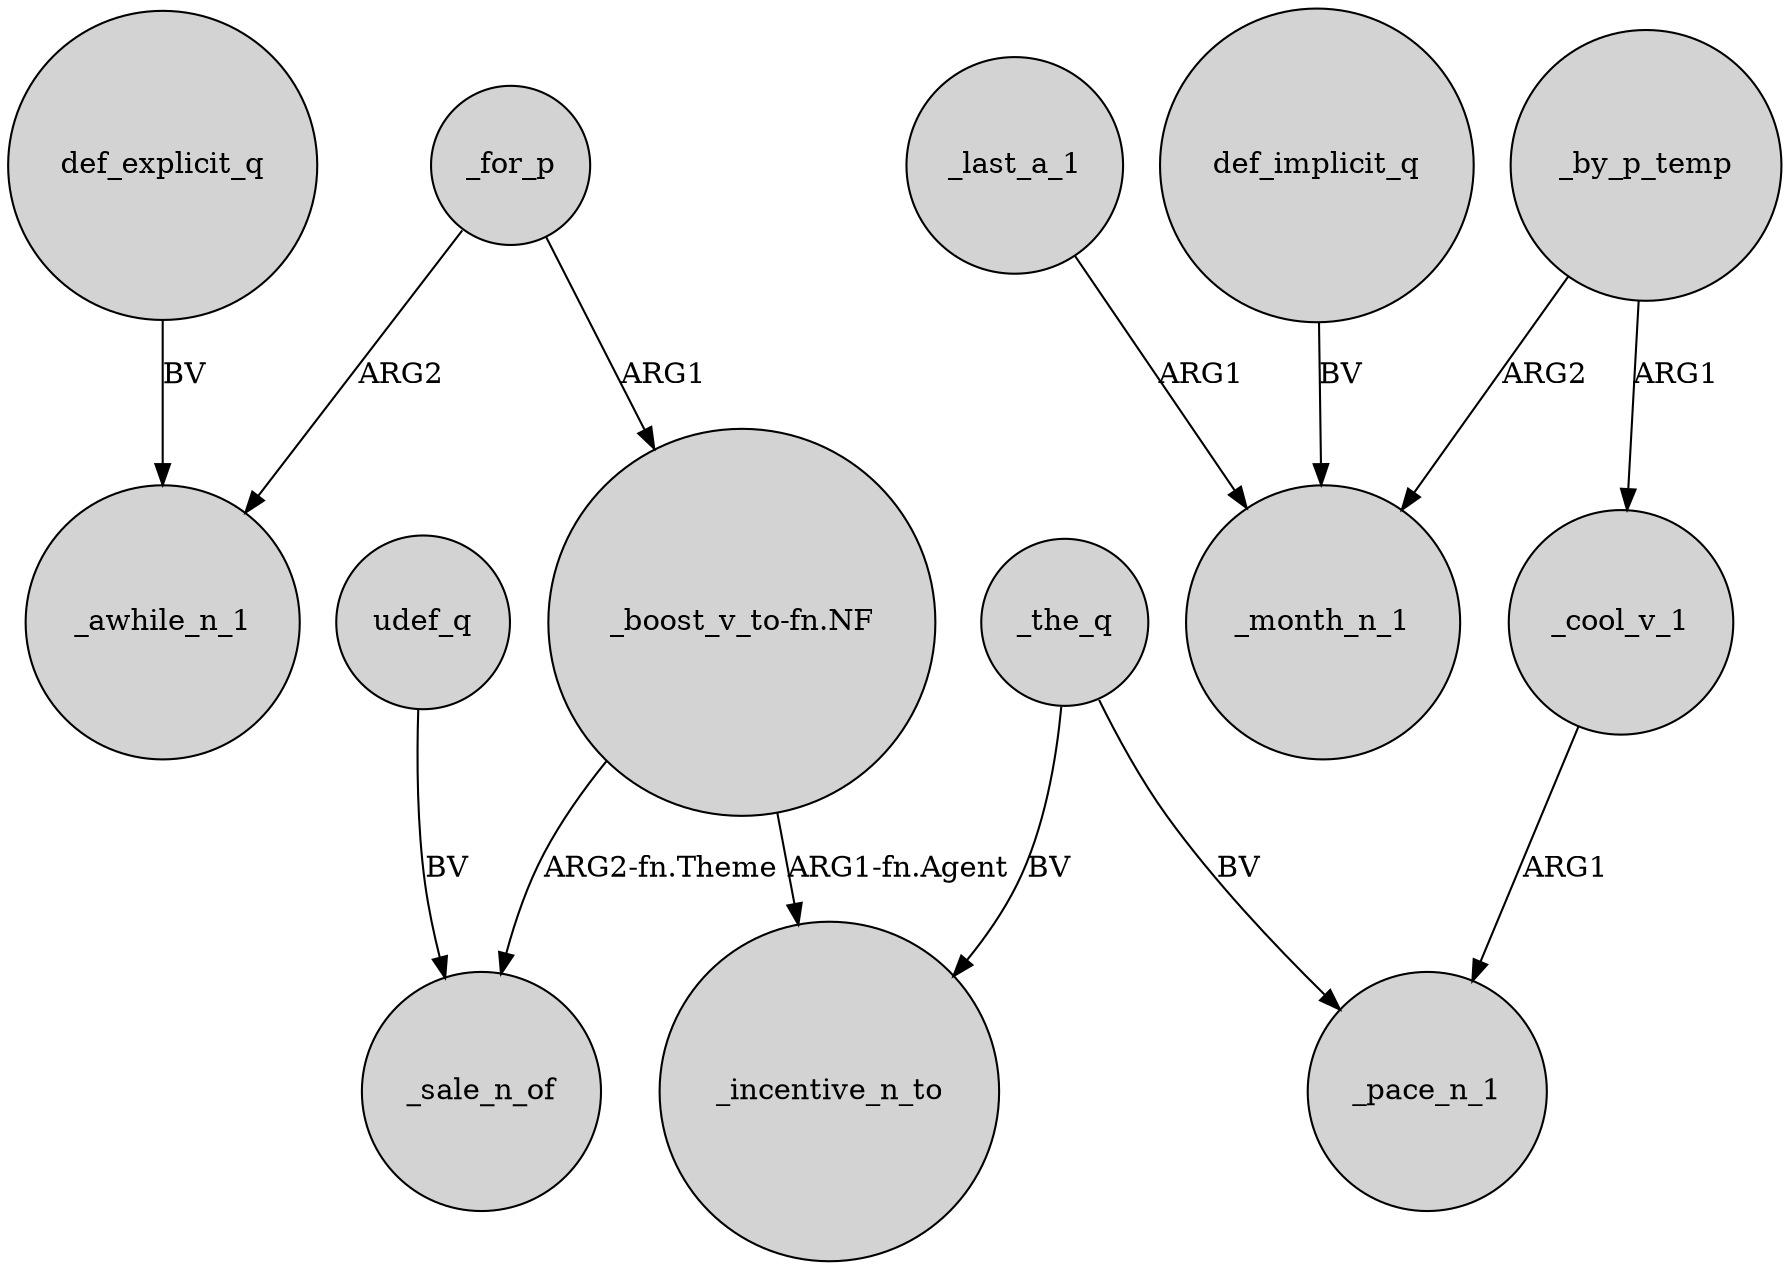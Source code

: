 digraph {
	node [shape=circle style=filled]
	def_explicit_q -> _awhile_n_1 [label=BV]
	_the_q -> _incentive_n_to [label=BV]
	_last_a_1 -> _month_n_1 [label=ARG1]
	def_implicit_q -> _month_n_1 [label=BV]
	_for_p -> "_boost_v_to-fn.NF" [label=ARG1]
	_by_p_temp -> _month_n_1 [label=ARG2]
	"_boost_v_to-fn.NF" -> _incentive_n_to [label="ARG1-fn.Agent"]
	_for_p -> _awhile_n_1 [label=ARG2]
	_by_p_temp -> _cool_v_1 [label=ARG1]
	"_boost_v_to-fn.NF" -> _sale_n_of [label="ARG2-fn.Theme"]
	_cool_v_1 -> _pace_n_1 [label=ARG1]
	udef_q -> _sale_n_of [label=BV]
	_the_q -> _pace_n_1 [label=BV]
}
